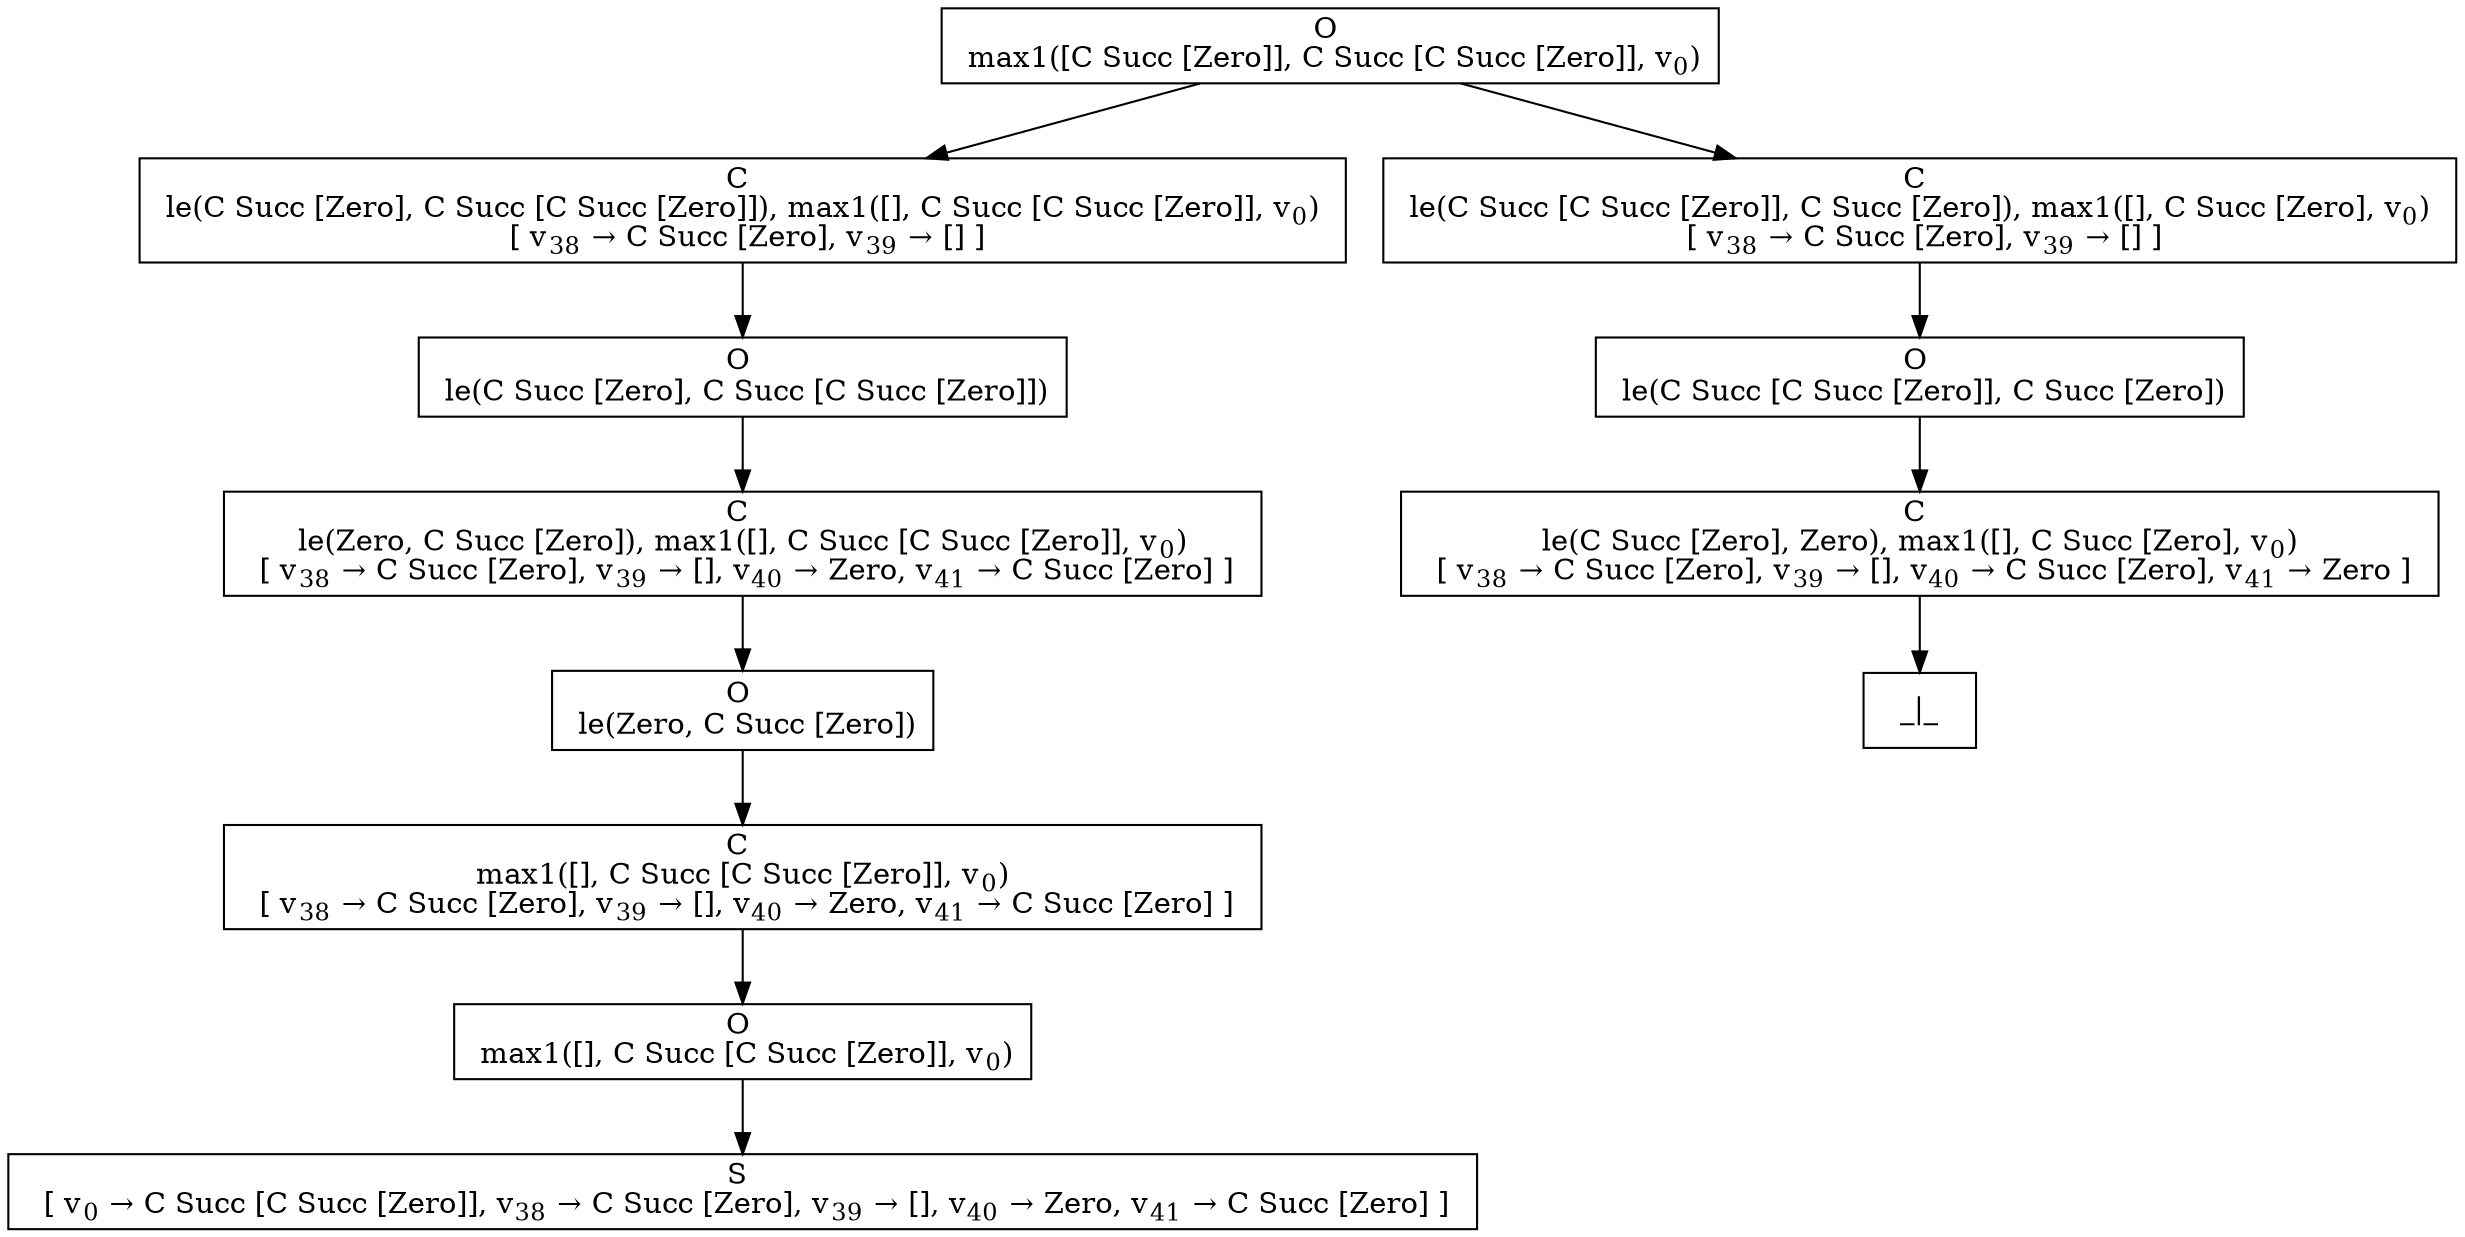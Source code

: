 digraph {
    graph [rankdir=TB
          ,bgcolor=transparent];
    node [shape=box
         ,fillcolor=white
         ,style=filled];
    0 [label=<O <BR/> max1([C Succ [Zero]], C Succ [C Succ [Zero]], v<SUB>0</SUB>)>];
    1 [label=<C <BR/> le(C Succ [Zero], C Succ [C Succ [Zero]]), max1([], C Succ [C Succ [Zero]], v<SUB>0</SUB>) <BR/>  [ v<SUB>38</SUB> &rarr; C Succ [Zero], v<SUB>39</SUB> &rarr; [] ] >];
    2 [label=<C <BR/> le(C Succ [C Succ [Zero]], C Succ [Zero]), max1([], C Succ [Zero], v<SUB>0</SUB>) <BR/>  [ v<SUB>38</SUB> &rarr; C Succ [Zero], v<SUB>39</SUB> &rarr; [] ] >];
    3 [label=<O <BR/> le(C Succ [Zero], C Succ [C Succ [Zero]])>];
    4 [label=<C <BR/> le(Zero, C Succ [Zero]), max1([], C Succ [C Succ [Zero]], v<SUB>0</SUB>) <BR/>  [ v<SUB>38</SUB> &rarr; C Succ [Zero], v<SUB>39</SUB> &rarr; [], v<SUB>40</SUB> &rarr; Zero, v<SUB>41</SUB> &rarr; C Succ [Zero] ] >];
    5 [label=<O <BR/> le(Zero, C Succ [Zero])>];
    6 [label=<C <BR/> max1([], C Succ [C Succ [Zero]], v<SUB>0</SUB>) <BR/>  [ v<SUB>38</SUB> &rarr; C Succ [Zero], v<SUB>39</SUB> &rarr; [], v<SUB>40</SUB> &rarr; Zero, v<SUB>41</SUB> &rarr; C Succ [Zero] ] >];
    7 [label=<O <BR/> max1([], C Succ [C Succ [Zero]], v<SUB>0</SUB>)>];
    8 [label=<S <BR/>  [ v<SUB>0</SUB> &rarr; C Succ [C Succ [Zero]], v<SUB>38</SUB> &rarr; C Succ [Zero], v<SUB>39</SUB> &rarr; [], v<SUB>40</SUB> &rarr; Zero, v<SUB>41</SUB> &rarr; C Succ [Zero] ] >];
    9 [label=<O <BR/> le(C Succ [C Succ [Zero]], C Succ [Zero])>];
    10 [label=<C <BR/> le(C Succ [Zero], Zero), max1([], C Succ [Zero], v<SUB>0</SUB>) <BR/>  [ v<SUB>38</SUB> &rarr; C Succ [Zero], v<SUB>39</SUB> &rarr; [], v<SUB>40</SUB> &rarr; C Succ [Zero], v<SUB>41</SUB> &rarr; Zero ] >];
    11 [label=<_|_>];
    0 -> 1 [label=""];
    0 -> 2 [label=""];
    1 -> 3 [label=""];
    2 -> 9 [label=""];
    3 -> 4 [label=""];
    4 -> 5 [label=""];
    5 -> 6 [label=""];
    6 -> 7 [label=""];
    7 -> 8 [label=""];
    9 -> 10 [label=""];
    10 -> 11 [label=""];
}